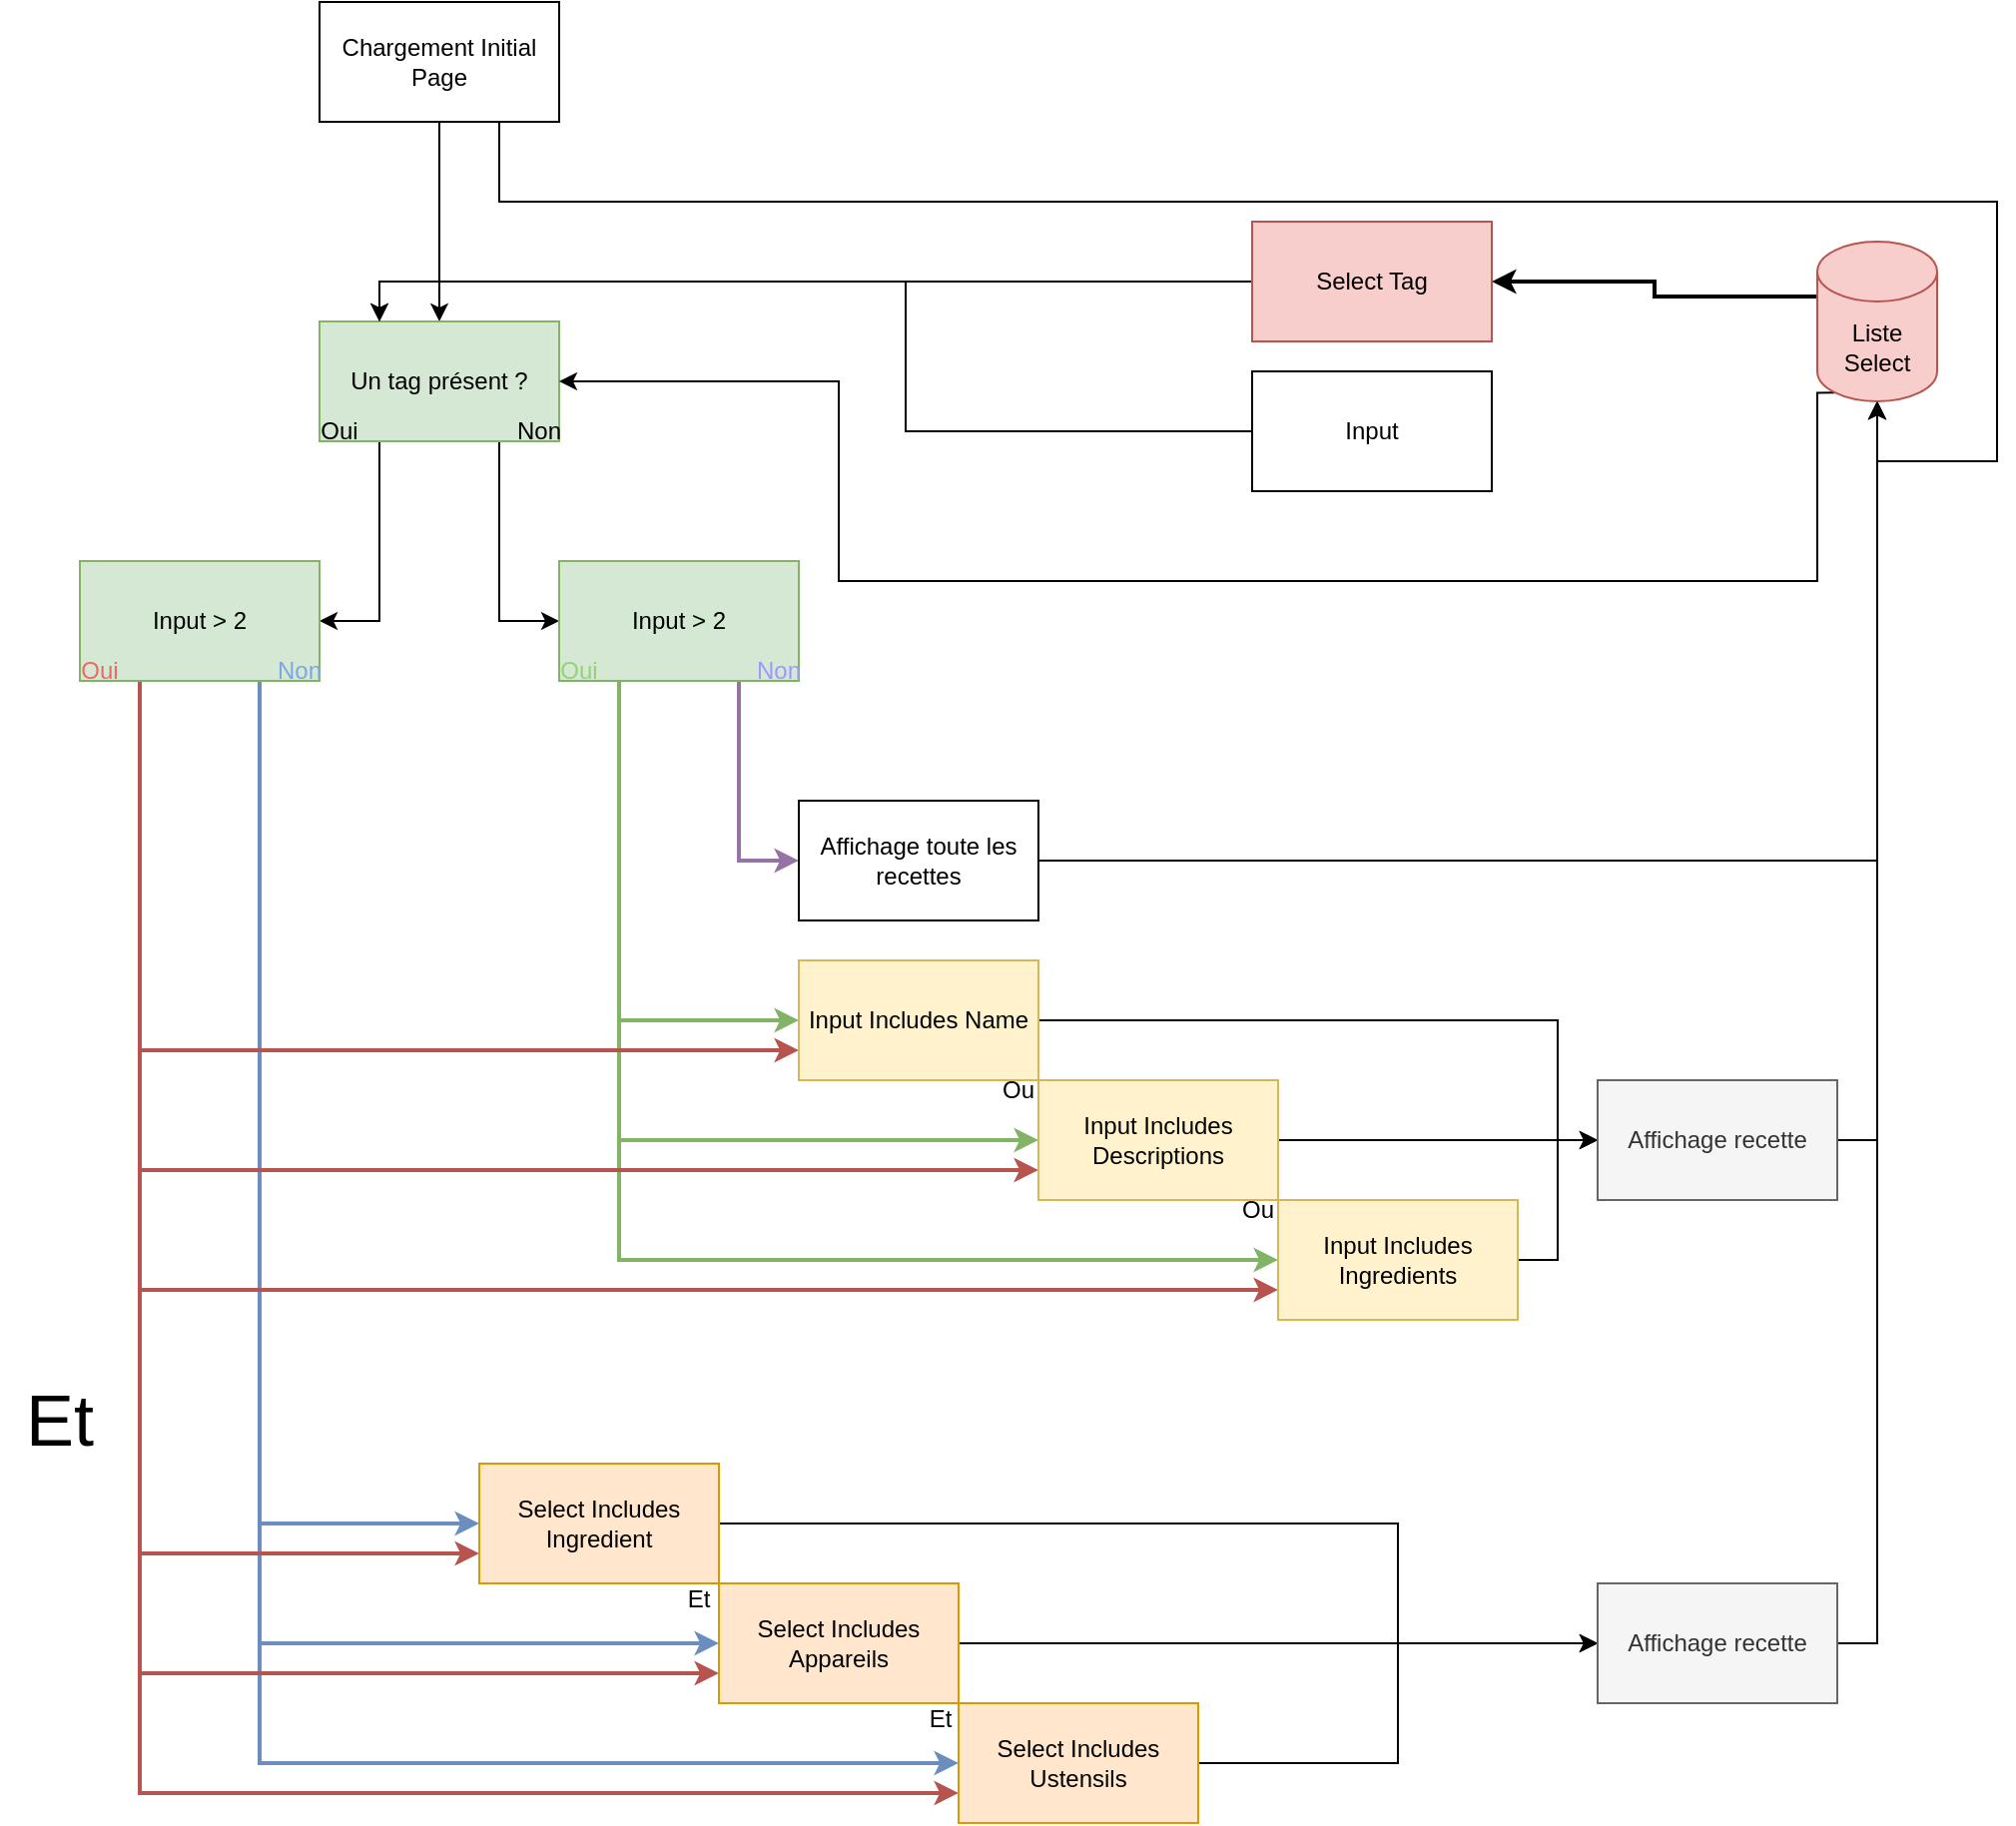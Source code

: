 <mxfile version="20.5.1" type="github" pages="2">
  <diagram id="PDAW26BpAuXdMzm60RzW" name="Diagramme Gnl">
    <mxGraphModel dx="2044" dy="2480" grid="1" gridSize="10" guides="1" tooltips="1" connect="1" arrows="1" fold="1" page="1" pageScale="1" pageWidth="827" pageHeight="1169" math="0" shadow="0">
      <root>
        <mxCell id="0" />
        <mxCell id="1" parent="0" />
        <mxCell id="Z0XS73S6HyWWKR3iKw7W-3" style="edgeStyle=orthogonalEdgeStyle;rounded=0;orthogonalLoop=1;jettySize=auto;html=1;exitX=0.5;exitY=1;exitDx=0;exitDy=0;entryX=0.5;entryY=0;entryDx=0;entryDy=0;" parent="1" source="UXHRPPGq8t67sTUm5EIk-1" target="Z0XS73S6HyWWKR3iKw7W-26" edge="1">
          <mxGeometry relative="1" as="geometry">
            <mxPoint x="240" y="220" as="targetPoint" />
          </mxGeometry>
        </mxCell>
        <mxCell id="Z0XS73S6HyWWKR3iKw7W-81" style="edgeStyle=orthogonalEdgeStyle;rounded=0;orthogonalLoop=1;jettySize=auto;html=1;exitX=0.75;exitY=1;exitDx=0;exitDy=0;entryX=0.5;entryY=1;entryDx=0;entryDy=0;entryPerimeter=0;" parent="1" source="UXHRPPGq8t67sTUm5EIk-1" target="Z0XS73S6HyWWKR3iKw7W-51" edge="1">
          <mxGeometry relative="1" as="geometry">
            <Array as="points">
              <mxPoint x="270" y="140" />
              <mxPoint x="1020" y="140" />
              <mxPoint x="1020" y="270" />
              <mxPoint x="960" y="270" />
            </Array>
          </mxGeometry>
        </mxCell>
        <mxCell id="UXHRPPGq8t67sTUm5EIk-1" value="Chargement Initial&lt;br&gt;Page" style="rounded=0;whiteSpace=wrap;html=1;" parent="1" vertex="1">
          <mxGeometry x="180" y="40" width="120" height="60" as="geometry" />
        </mxCell>
        <mxCell id="Z0XS73S6HyWWKR3iKw7W-28" style="edgeStyle=orthogonalEdgeStyle;rounded=0;orthogonalLoop=1;jettySize=auto;html=1;exitX=0.75;exitY=1;exitDx=0;exitDy=0;entryX=0;entryY=0.5;entryDx=0;entryDy=0;" parent="1" source="Z0XS73S6HyWWKR3iKw7W-26" target="Z0XS73S6HyWWKR3iKw7W-27" edge="1">
          <mxGeometry relative="1" as="geometry" />
        </mxCell>
        <mxCell id="Z0XS73S6HyWWKR3iKw7W-30" style="edgeStyle=orthogonalEdgeStyle;rounded=0;orthogonalLoop=1;jettySize=auto;html=1;exitX=0.25;exitY=1;exitDx=0;exitDy=0;entryX=1;entryY=0.5;entryDx=0;entryDy=0;" parent="1" source="Z0XS73S6HyWWKR3iKw7W-26" target="Z0XS73S6HyWWKR3iKw7W-29" edge="1">
          <mxGeometry relative="1" as="geometry" />
        </mxCell>
        <mxCell id="Z0XS73S6HyWWKR3iKw7W-26" value="Un tag présent ?" style="rounded=0;whiteSpace=wrap;html=1;fillColor=#d5e8d4;strokeColor=#82b366;" parent="1" vertex="1">
          <mxGeometry x="180" y="200" width="120" height="60" as="geometry" />
        </mxCell>
        <mxCell id="Z0XS73S6HyWWKR3iKw7W-38" style="edgeStyle=orthogonalEdgeStyle;rounded=0;orthogonalLoop=1;jettySize=auto;html=1;exitX=0.75;exitY=1;exitDx=0;exitDy=0;entryX=0;entryY=0.5;entryDx=0;entryDy=0;fillColor=#e1d5e7;strokeColor=#9673a6;strokeWidth=2;" parent="1" source="Z0XS73S6HyWWKR3iKw7W-27" target="Z0XS73S6HyWWKR3iKw7W-34" edge="1">
          <mxGeometry relative="1" as="geometry" />
        </mxCell>
        <mxCell id="Z0XS73S6HyWWKR3iKw7W-41" style="edgeStyle=orthogonalEdgeStyle;rounded=0;orthogonalLoop=1;jettySize=auto;html=1;exitX=0.25;exitY=1;exitDx=0;exitDy=0;entryX=0;entryY=0.5;entryDx=0;entryDy=0;fillColor=#d5e8d4;strokeColor=#82b366;strokeWidth=2;" parent="1" source="Z0XS73S6HyWWKR3iKw7W-27" target="Z0XS73S6HyWWKR3iKw7W-37" edge="1">
          <mxGeometry relative="1" as="geometry" />
        </mxCell>
        <mxCell id="Z0XS73S6HyWWKR3iKw7W-42" style="edgeStyle=orthogonalEdgeStyle;rounded=0;orthogonalLoop=1;jettySize=auto;html=1;exitX=0.25;exitY=1;exitDx=0;exitDy=0;entryX=0;entryY=0.5;entryDx=0;entryDy=0;fillColor=#d5e8d4;strokeColor=#82b366;strokeWidth=2;" parent="1" source="Z0XS73S6HyWWKR3iKw7W-27" target="Z0XS73S6HyWWKR3iKw7W-39" edge="1">
          <mxGeometry relative="1" as="geometry" />
        </mxCell>
        <mxCell id="Z0XS73S6HyWWKR3iKw7W-43" style="edgeStyle=orthogonalEdgeStyle;rounded=0;orthogonalLoop=1;jettySize=auto;html=1;exitX=0.25;exitY=1;exitDx=0;exitDy=0;entryX=0;entryY=0.5;entryDx=0;entryDy=0;fillColor=#d5e8d4;strokeColor=#82b366;strokeWidth=2;" parent="1" source="Z0XS73S6HyWWKR3iKw7W-27" target="Z0XS73S6HyWWKR3iKw7W-40" edge="1">
          <mxGeometry relative="1" as="geometry" />
        </mxCell>
        <mxCell id="Z0XS73S6HyWWKR3iKw7W-27" value="Input &amp;gt; 2" style="rounded=0;whiteSpace=wrap;html=1;fillColor=#d5e8d4;strokeColor=#82b366;" parent="1" vertex="1">
          <mxGeometry x="300" y="320" width="120" height="60" as="geometry" />
        </mxCell>
        <mxCell id="Z0XS73S6HyWWKR3iKw7W-74" style="edgeStyle=orthogonalEdgeStyle;rounded=0;orthogonalLoop=1;jettySize=auto;html=1;exitX=0.75;exitY=1;exitDx=0;exitDy=0;entryX=0;entryY=0.5;entryDx=0;entryDy=0;fillColor=#dae8fc;strokeColor=#6c8ebf;strokeWidth=2;" parent="1" source="Z0XS73S6HyWWKR3iKw7W-29" target="Z0XS73S6HyWWKR3iKw7W-33" edge="1">
          <mxGeometry relative="1" as="geometry" />
        </mxCell>
        <mxCell id="Z0XS73S6HyWWKR3iKw7W-75" style="edgeStyle=orthogonalEdgeStyle;rounded=0;orthogonalLoop=1;jettySize=auto;html=1;exitX=0.75;exitY=1;exitDx=0;exitDy=0;entryX=0;entryY=0.5;entryDx=0;entryDy=0;fillColor=#dae8fc;strokeColor=#6c8ebf;strokeWidth=2;" parent="1" source="Z0XS73S6HyWWKR3iKw7W-29" target="Z0XS73S6HyWWKR3iKw7W-58" edge="1">
          <mxGeometry relative="1" as="geometry" />
        </mxCell>
        <mxCell id="Z0XS73S6HyWWKR3iKw7W-76" style="edgeStyle=orthogonalEdgeStyle;rounded=0;orthogonalLoop=1;jettySize=auto;html=1;exitX=0.75;exitY=1;exitDx=0;exitDy=0;entryX=0;entryY=0.5;entryDx=0;entryDy=0;fillColor=#dae8fc;strokeColor=#6c8ebf;strokeWidth=2;" parent="1" source="Z0XS73S6HyWWKR3iKw7W-29" target="Z0XS73S6HyWWKR3iKw7W-59" edge="1">
          <mxGeometry relative="1" as="geometry" />
        </mxCell>
        <mxCell id="Z0XS73S6HyWWKR3iKw7W-93" style="edgeStyle=orthogonalEdgeStyle;rounded=0;orthogonalLoop=1;jettySize=auto;html=1;exitX=0.25;exitY=1;exitDx=0;exitDy=0;entryX=0;entryY=0.75;entryDx=0;entryDy=0;fillColor=#f8cecc;strokeColor=#b85450;strokeWidth=2;" parent="1" source="Z0XS73S6HyWWKR3iKw7W-29" target="Z0XS73S6HyWWKR3iKw7W-37" edge="1">
          <mxGeometry relative="1" as="geometry" />
        </mxCell>
        <mxCell id="Z0XS73S6HyWWKR3iKw7W-94" style="edgeStyle=orthogonalEdgeStyle;rounded=0;orthogonalLoop=1;jettySize=auto;html=1;exitX=0.25;exitY=1;exitDx=0;exitDy=0;entryX=0;entryY=0.75;entryDx=0;entryDy=0;fillColor=#f8cecc;strokeColor=#b85450;strokeWidth=2;" parent="1" source="Z0XS73S6HyWWKR3iKw7W-29" target="Z0XS73S6HyWWKR3iKw7W-39" edge="1">
          <mxGeometry relative="1" as="geometry" />
        </mxCell>
        <mxCell id="Z0XS73S6HyWWKR3iKw7W-95" style="edgeStyle=orthogonalEdgeStyle;rounded=0;orthogonalLoop=1;jettySize=auto;html=1;exitX=0.25;exitY=1;exitDx=0;exitDy=0;entryX=0;entryY=0.75;entryDx=0;entryDy=0;fillColor=#f8cecc;strokeColor=#b85450;strokeWidth=2;" parent="1" source="Z0XS73S6HyWWKR3iKw7W-29" target="Z0XS73S6HyWWKR3iKw7W-40" edge="1">
          <mxGeometry relative="1" as="geometry" />
        </mxCell>
        <mxCell id="Z0XS73S6HyWWKR3iKw7W-96" style="edgeStyle=orthogonalEdgeStyle;rounded=0;orthogonalLoop=1;jettySize=auto;html=1;exitX=0.25;exitY=1;exitDx=0;exitDy=0;entryX=0;entryY=0.75;entryDx=0;entryDy=0;fillColor=#f8cecc;strokeColor=#b85450;strokeWidth=2;" parent="1" source="Z0XS73S6HyWWKR3iKw7W-29" target="Z0XS73S6HyWWKR3iKw7W-33" edge="1">
          <mxGeometry relative="1" as="geometry" />
        </mxCell>
        <mxCell id="Z0XS73S6HyWWKR3iKw7W-97" style="edgeStyle=orthogonalEdgeStyle;rounded=0;orthogonalLoop=1;jettySize=auto;html=1;exitX=0.25;exitY=1;exitDx=0;exitDy=0;entryX=0;entryY=0.75;entryDx=0;entryDy=0;fillColor=#f8cecc;strokeColor=#b85450;strokeWidth=2;" parent="1" source="Z0XS73S6HyWWKR3iKw7W-29" target="Z0XS73S6HyWWKR3iKw7W-58" edge="1">
          <mxGeometry relative="1" as="geometry" />
        </mxCell>
        <mxCell id="Z0XS73S6HyWWKR3iKw7W-98" style="edgeStyle=orthogonalEdgeStyle;rounded=0;orthogonalLoop=1;jettySize=auto;html=1;exitX=0.25;exitY=1;exitDx=0;exitDy=0;entryX=0;entryY=0.75;entryDx=0;entryDy=0;fillColor=#f8cecc;strokeColor=#b85450;strokeWidth=2;" parent="1" source="Z0XS73S6HyWWKR3iKw7W-29" target="Z0XS73S6HyWWKR3iKw7W-59" edge="1">
          <mxGeometry relative="1" as="geometry">
            <Array as="points">
              <mxPoint x="90" y="937" />
            </Array>
          </mxGeometry>
        </mxCell>
        <mxCell id="Z0XS73S6HyWWKR3iKw7W-29" value="Input &amp;gt; 2" style="rounded=0;whiteSpace=wrap;html=1;fillColor=#d5e8d4;strokeColor=#82b366;" parent="1" vertex="1">
          <mxGeometry x="60" y="320" width="120" height="60" as="geometry" />
        </mxCell>
        <mxCell id="Z0XS73S6HyWWKR3iKw7W-31" value="Oui" style="text;html=1;strokeColor=none;fillColor=none;align=center;verticalAlign=middle;whiteSpace=wrap;rounded=0;" parent="1" vertex="1">
          <mxGeometry x="160" y="240" width="60" height="30" as="geometry" />
        </mxCell>
        <mxCell id="Z0XS73S6HyWWKR3iKw7W-32" value="Non" style="text;html=1;strokeColor=none;fillColor=none;align=center;verticalAlign=middle;whiteSpace=wrap;rounded=0;" parent="1" vertex="1">
          <mxGeometry x="260" y="240" width="60" height="30" as="geometry" />
        </mxCell>
        <mxCell id="Z0XS73S6HyWWKR3iKw7W-77" style="edgeStyle=orthogonalEdgeStyle;rounded=0;orthogonalLoop=1;jettySize=auto;html=1;exitX=1;exitY=0.5;exitDx=0;exitDy=0;entryX=0;entryY=0.5;entryDx=0;entryDy=0;" parent="1" source="Z0XS73S6HyWWKR3iKw7W-33" target="Z0XS73S6HyWWKR3iKw7W-66" edge="1">
          <mxGeometry relative="1" as="geometry">
            <Array as="points">
              <mxPoint x="720" y="802" />
              <mxPoint x="720" y="862" />
            </Array>
          </mxGeometry>
        </mxCell>
        <mxCell id="Z0XS73S6HyWWKR3iKw7W-33" value="Select Includes Ingredient" style="rounded=0;whiteSpace=wrap;html=1;fillColor=#ffe6cc;strokeColor=#d79b00;" parent="1" vertex="1">
          <mxGeometry x="260" y="772" width="120" height="60" as="geometry" />
        </mxCell>
        <mxCell id="Z0XS73S6HyWWKR3iKw7W-56" style="edgeStyle=orthogonalEdgeStyle;rounded=0;orthogonalLoop=1;jettySize=auto;html=1;exitX=1;exitY=0.5;exitDx=0;exitDy=0;entryX=0.5;entryY=1;entryDx=0;entryDy=0;entryPerimeter=0;" parent="1" source="Z0XS73S6HyWWKR3iKw7W-34" target="Z0XS73S6HyWWKR3iKw7W-51" edge="1">
          <mxGeometry relative="1" as="geometry" />
        </mxCell>
        <mxCell id="Z0XS73S6HyWWKR3iKw7W-34" value="Affichage toute les recettes" style="rounded=0;whiteSpace=wrap;html=1;" parent="1" vertex="1">
          <mxGeometry x="420" y="440" width="120" height="60" as="geometry" />
        </mxCell>
        <mxCell id="Z0XS73S6HyWWKR3iKw7W-35" value="Oui" style="text;html=1;strokeColor=none;fillColor=none;align=center;verticalAlign=middle;whiteSpace=wrap;rounded=0;fontColor=#97D077;" parent="1" vertex="1">
          <mxGeometry x="280" y="360" width="60" height="30" as="geometry" />
        </mxCell>
        <mxCell id="Z0XS73S6HyWWKR3iKw7W-36" value="Non" style="text;html=1;strokeColor=none;fillColor=none;align=center;verticalAlign=middle;whiteSpace=wrap;rounded=0;fontColor=#9999FF;" parent="1" vertex="1">
          <mxGeometry x="380" y="360" width="60" height="30" as="geometry" />
        </mxCell>
        <mxCell id="Z0XS73S6HyWWKR3iKw7W-49" style="edgeStyle=orthogonalEdgeStyle;rounded=0;orthogonalLoop=1;jettySize=auto;html=1;exitX=1;exitY=0.5;exitDx=0;exitDy=0;entryX=0;entryY=0.5;entryDx=0;entryDy=0;" parent="1" source="Z0XS73S6HyWWKR3iKw7W-37" target="Z0XS73S6HyWWKR3iKw7W-46" edge="1">
          <mxGeometry relative="1" as="geometry">
            <Array as="points">
              <mxPoint x="800" y="550" />
              <mxPoint x="800" y="610" />
            </Array>
          </mxGeometry>
        </mxCell>
        <mxCell id="Z0XS73S6HyWWKR3iKw7W-37" value="Input Includes Name" style="rounded=0;whiteSpace=wrap;html=1;fillColor=#fff2cc;strokeColor=#d6b656;" parent="1" vertex="1">
          <mxGeometry x="420" y="520" width="120" height="60" as="geometry" />
        </mxCell>
        <mxCell id="Z0XS73S6HyWWKR3iKw7W-48" style="edgeStyle=orthogonalEdgeStyle;rounded=0;orthogonalLoop=1;jettySize=auto;html=1;exitX=1;exitY=0.5;exitDx=0;exitDy=0;entryX=0;entryY=0.5;entryDx=0;entryDy=0;" parent="1" source="Z0XS73S6HyWWKR3iKw7W-39" target="Z0XS73S6HyWWKR3iKw7W-46" edge="1">
          <mxGeometry relative="1" as="geometry" />
        </mxCell>
        <mxCell id="Z0XS73S6HyWWKR3iKw7W-39" value="Input Includes Descriptions" style="rounded=0;whiteSpace=wrap;html=1;fillColor=#fff2cc;strokeColor=#d6b656;" parent="1" vertex="1">
          <mxGeometry x="540" y="580" width="120" height="60" as="geometry" />
        </mxCell>
        <mxCell id="Z0XS73S6HyWWKR3iKw7W-47" style="edgeStyle=orthogonalEdgeStyle;rounded=0;orthogonalLoop=1;jettySize=auto;html=1;exitX=1;exitY=0.5;exitDx=0;exitDy=0;entryX=0;entryY=0.5;entryDx=0;entryDy=0;" parent="1" source="Z0XS73S6HyWWKR3iKw7W-40" target="Z0XS73S6HyWWKR3iKw7W-46" edge="1">
          <mxGeometry relative="1" as="geometry" />
        </mxCell>
        <mxCell id="Z0XS73S6HyWWKR3iKw7W-40" value="Input Includes Ingredients" style="rounded=0;whiteSpace=wrap;html=1;fillColor=#fff2cc;strokeColor=#d6b656;" parent="1" vertex="1">
          <mxGeometry x="660" y="640" width="120" height="60" as="geometry" />
        </mxCell>
        <mxCell id="Z0XS73S6HyWWKR3iKw7W-44" value="Ou" style="text;html=1;strokeColor=none;fillColor=none;align=center;verticalAlign=middle;whiteSpace=wrap;rounded=0;" parent="1" vertex="1">
          <mxGeometry x="500" y="570" width="60" height="30" as="geometry" />
        </mxCell>
        <mxCell id="Z0XS73S6HyWWKR3iKw7W-45" value="Ou" style="text;html=1;strokeColor=none;fillColor=none;align=center;verticalAlign=middle;whiteSpace=wrap;rounded=0;" parent="1" vertex="1">
          <mxGeometry x="620" y="630" width="60" height="30" as="geometry" />
        </mxCell>
        <mxCell id="Z0XS73S6HyWWKR3iKw7W-52" style="edgeStyle=orthogonalEdgeStyle;rounded=0;orthogonalLoop=1;jettySize=auto;html=1;exitX=1;exitY=0.5;exitDx=0;exitDy=0;entryX=0.5;entryY=1;entryDx=0;entryDy=0;entryPerimeter=0;" parent="1" source="Z0XS73S6HyWWKR3iKw7W-46" target="Z0XS73S6HyWWKR3iKw7W-51" edge="1">
          <mxGeometry relative="1" as="geometry" />
        </mxCell>
        <mxCell id="Z0XS73S6HyWWKR3iKw7W-46" value="Affichage recette" style="rounded=0;whiteSpace=wrap;html=1;fillColor=#f5f5f5;fontColor=#333333;strokeColor=#666666;" parent="1" vertex="1">
          <mxGeometry x="820" y="580" width="120" height="60" as="geometry" />
        </mxCell>
        <mxCell id="Z0XS73S6HyWWKR3iKw7W-53" style="edgeStyle=orthogonalEdgeStyle;rounded=0;orthogonalLoop=1;jettySize=auto;html=1;exitX=0.145;exitY=1;exitDx=0;exitDy=-4.35;exitPerimeter=0;entryX=1;entryY=0.5;entryDx=0;entryDy=0;" parent="1" source="Z0XS73S6HyWWKR3iKw7W-51" target="Z0XS73S6HyWWKR3iKw7W-26" edge="1">
          <mxGeometry relative="1" as="geometry">
            <Array as="points">
              <mxPoint x="930" y="236" />
              <mxPoint x="930" y="330" />
              <mxPoint x="440" y="330" />
              <mxPoint x="440" y="230" />
            </Array>
          </mxGeometry>
        </mxCell>
        <mxCell id="b0B6wL0VzzzGKKvov3JK-3" style="edgeStyle=orthogonalEdgeStyle;rounded=0;orthogonalLoop=1;jettySize=auto;html=1;exitX=0;exitY=0;exitDx=0;exitDy=27.5;exitPerimeter=0;entryX=1;entryY=0.5;entryDx=0;entryDy=0;strokeWidth=2;fontColor=#9999FF;" edge="1" parent="1" source="Z0XS73S6HyWWKR3iKw7W-51" target="Z0XS73S6HyWWKR3iKw7W-108">
          <mxGeometry relative="1" as="geometry" />
        </mxCell>
        <mxCell id="Z0XS73S6HyWWKR3iKw7W-51" value="Liste Select" style="shape=cylinder3;whiteSpace=wrap;html=1;boundedLbl=1;backgroundOutline=1;size=15;fillColor=#f8cecc;strokeColor=#b85450;" parent="1" vertex="1">
          <mxGeometry x="930" y="160" width="60" height="80" as="geometry" />
        </mxCell>
        <mxCell id="Z0XS73S6HyWWKR3iKw7W-54" value="Oui" style="text;html=1;strokeColor=none;fillColor=none;align=center;verticalAlign=middle;whiteSpace=wrap;rounded=0;fontColor=#EA6B66;" parent="1" vertex="1">
          <mxGeometry x="40" y="360" width="60" height="30" as="geometry" />
        </mxCell>
        <mxCell id="Z0XS73S6HyWWKR3iKw7W-55" value="Non" style="text;html=1;strokeColor=none;fillColor=none;align=center;verticalAlign=middle;whiteSpace=wrap;rounded=0;fontColor=#7EA6E0;" parent="1" vertex="1">
          <mxGeometry x="140" y="360" width="60" height="30" as="geometry" />
        </mxCell>
        <mxCell id="Z0XS73S6HyWWKR3iKw7W-78" style="edgeStyle=orthogonalEdgeStyle;rounded=0;orthogonalLoop=1;jettySize=auto;html=1;exitX=1;exitY=0.5;exitDx=0;exitDy=0;entryX=0;entryY=0.5;entryDx=0;entryDy=0;" parent="1" source="Z0XS73S6HyWWKR3iKw7W-58" target="Z0XS73S6HyWWKR3iKw7W-66" edge="1">
          <mxGeometry relative="1" as="geometry" />
        </mxCell>
        <mxCell id="Z0XS73S6HyWWKR3iKw7W-58" value="Select Includes Appareils" style="rounded=0;whiteSpace=wrap;html=1;fillColor=#ffe6cc;strokeColor=#d79b00;" parent="1" vertex="1">
          <mxGeometry x="380" y="832" width="120" height="60" as="geometry" />
        </mxCell>
        <mxCell id="Z0XS73S6HyWWKR3iKw7W-79" style="edgeStyle=orthogonalEdgeStyle;rounded=0;orthogonalLoop=1;jettySize=auto;html=1;exitX=1;exitY=0.5;exitDx=0;exitDy=0;entryX=0;entryY=0.5;entryDx=0;entryDy=0;" parent="1" source="Z0XS73S6HyWWKR3iKw7W-59" target="Z0XS73S6HyWWKR3iKw7W-66" edge="1">
          <mxGeometry relative="1" as="geometry" />
        </mxCell>
        <mxCell id="Z0XS73S6HyWWKR3iKw7W-59" value="Select Includes Ustensils" style="rounded=0;whiteSpace=wrap;html=1;fillColor=#ffe6cc;strokeColor=#d79b00;" parent="1" vertex="1">
          <mxGeometry x="500" y="892" width="120" height="60" as="geometry" />
        </mxCell>
        <mxCell id="Z0XS73S6HyWWKR3iKw7W-60" value="Et" style="text;html=1;strokeColor=none;fillColor=none;align=center;verticalAlign=middle;whiteSpace=wrap;rounded=0;" parent="1" vertex="1">
          <mxGeometry x="340" y="825" width="60" height="30" as="geometry" />
        </mxCell>
        <mxCell id="Z0XS73S6HyWWKR3iKw7W-61" value="Et" style="text;html=1;strokeColor=none;fillColor=none;align=center;verticalAlign=middle;whiteSpace=wrap;rounded=0;" parent="1" vertex="1">
          <mxGeometry x="461" y="885" width="60" height="30" as="geometry" />
        </mxCell>
        <mxCell id="Z0XS73S6HyWWKR3iKw7W-80" style="edgeStyle=orthogonalEdgeStyle;rounded=0;orthogonalLoop=1;jettySize=auto;html=1;exitX=1;exitY=0.5;exitDx=0;exitDy=0;entryX=0.5;entryY=1;entryDx=0;entryDy=0;entryPerimeter=0;" parent="1" source="Z0XS73S6HyWWKR3iKw7W-66" target="Z0XS73S6HyWWKR3iKw7W-51" edge="1">
          <mxGeometry relative="1" as="geometry" />
        </mxCell>
        <mxCell id="Z0XS73S6HyWWKR3iKw7W-66" value="Affichage recette" style="rounded=0;whiteSpace=wrap;html=1;fillColor=#f5f5f5;fontColor=#333333;strokeColor=#666666;" parent="1" vertex="1">
          <mxGeometry x="820" y="832" width="120" height="60" as="geometry" />
        </mxCell>
        <mxCell id="Z0XS73S6HyWWKR3iKw7W-92" value="&lt;font style=&quot;font-size: 36px;&quot;&gt;Et&lt;/font&gt;" style="text;html=1;strokeColor=none;fillColor=none;align=center;verticalAlign=middle;whiteSpace=wrap;rounded=0;" parent="1" vertex="1">
          <mxGeometry x="20" y="735" width="60" height="30" as="geometry" />
        </mxCell>
        <mxCell id="Z0XS73S6HyWWKR3iKw7W-109" style="edgeStyle=orthogonalEdgeStyle;rounded=0;orthogonalLoop=1;jettySize=auto;html=1;exitX=0;exitY=0.5;exitDx=0;exitDy=0;fontSize=36;entryX=0.25;entryY=0;entryDx=0;entryDy=0;" parent="1" source="Z0XS73S6HyWWKR3iKw7W-107" target="Z0XS73S6HyWWKR3iKw7W-26" edge="1">
          <mxGeometry relative="1" as="geometry">
            <mxPoint x="150" y="200" as="targetPoint" />
          </mxGeometry>
        </mxCell>
        <mxCell id="Z0XS73S6HyWWKR3iKw7W-107" value="Input" style="rounded=0;whiteSpace=wrap;html=1;" parent="1" vertex="1">
          <mxGeometry x="647" y="225" width="120" height="60" as="geometry" />
        </mxCell>
        <mxCell id="Z0XS73S6HyWWKR3iKw7W-110" style="edgeStyle=orthogonalEdgeStyle;rounded=0;orthogonalLoop=1;jettySize=auto;html=1;exitX=0;exitY=0.5;exitDx=0;exitDy=0;entryX=0.25;entryY=0;entryDx=0;entryDy=0;fontSize=36;" parent="1" source="Z0XS73S6HyWWKR3iKw7W-108" target="Z0XS73S6HyWWKR3iKw7W-26" edge="1">
          <mxGeometry relative="1" as="geometry" />
        </mxCell>
        <mxCell id="Z0XS73S6HyWWKR3iKw7W-108" value="Select Tag" style="rounded=0;whiteSpace=wrap;html=1;fillColor=#f8cecc;strokeColor=#b85450;" parent="1" vertex="1">
          <mxGeometry x="647" y="150" width="120" height="60" as="geometry" />
        </mxCell>
      </root>
    </mxGraphModel>
  </diagram>
  <diagram id="JrN-GMA0iPN1F1sr0wpl" name="Diagramme Gnl V2">
    <mxGraphModel dx="1673" dy="1925" grid="1" gridSize="10" guides="1" tooltips="1" connect="1" arrows="1" fold="1" page="1" pageScale="1" pageWidth="827" pageHeight="1169" math="0" shadow="0">
      <root>
        <mxCell id="0" />
        <mxCell id="1" parent="0" />
        <mxCell id="DpheZULqtrNQWi91okct-12" style="edgeStyle=orthogonalEdgeStyle;rounded=0;orthogonalLoop=1;jettySize=auto;html=1;exitX=0.5;exitY=1;exitDx=0;exitDy=0;entryX=0.5;entryY=0;entryDx=0;entryDy=0;strokeWidth=2;fontSize=12;fontColor=#000000;" edge="1" parent="1" source="DpheZULqtrNQWi91okct-1" target="DpheZULqtrNQWi91okct-2">
          <mxGeometry relative="1" as="geometry" />
        </mxCell>
        <mxCell id="DpheZULqtrNQWi91okct-1" value="User load page" style="rounded=1;whiteSpace=wrap;html=1;fontColor=#333333;fillColor=#f5f5f5;strokeColor=#666666;" vertex="1" parent="1">
          <mxGeometry x="30" y="60" width="120" height="60" as="geometry" />
        </mxCell>
        <mxCell id="DpheZULqtrNQWi91okct-13" style="edgeStyle=orthogonalEdgeStyle;rounded=0;orthogonalLoop=1;jettySize=auto;html=1;exitX=0.5;exitY=1;exitDx=0;exitDy=0;entryX=0.5;entryY=0;entryDx=0;entryDy=0;strokeWidth=2;fontSize=12;fontColor=#000000;" edge="1" parent="1" source="DpheZULqtrNQWi91okct-2" target="DpheZULqtrNQWi91okct-4">
          <mxGeometry relative="1" as="geometry" />
        </mxCell>
        <mxCell id="DpheZULqtrNQWi91okct-2" value="print all receipe" style="rounded=1;whiteSpace=wrap;html=1;fontColor=#333333;fillColor=#f5f5f5;strokeColor=#666666;" vertex="1" parent="1">
          <mxGeometry x="30" y="160" width="120" height="60" as="geometry" />
        </mxCell>
        <mxCell id="DpheZULqtrNQWi91okct-14" style="edgeStyle=orthogonalEdgeStyle;rounded=0;orthogonalLoop=1;jettySize=auto;html=1;exitX=1;exitY=0.5;exitDx=0;exitDy=0;strokeWidth=2;fontSize=12;fontColor=#000000;" edge="1" parent="1" source="DpheZULqtrNQWi91okct-4" target="DpheZULqtrNQWi91okct-5">
          <mxGeometry relative="1" as="geometry" />
        </mxCell>
        <mxCell id="DpheZULqtrNQWi91okct-19" style="edgeStyle=orthogonalEdgeStyle;rounded=0;orthogonalLoop=1;jettySize=auto;html=1;exitX=0.5;exitY=1;exitDx=0;exitDy=0;entryX=0;entryY=0.5;entryDx=0;entryDy=0;strokeWidth=2;fontSize=12;fontColor=#000000;" edge="1" parent="1" source="DpheZULqtrNQWi91okct-4" target="DpheZULqtrNQWi91okct-6">
          <mxGeometry relative="1" as="geometry" />
        </mxCell>
        <mxCell id="DpheZULqtrNQWi91okct-4" value="Tag &amp;gt; 0" style="rhombus;whiteSpace=wrap;html=1;fontColor=#000000;" vertex="1" parent="1">
          <mxGeometry x="50" y="290" width="80" height="80" as="geometry" />
        </mxCell>
        <mxCell id="DpheZULqtrNQWi91okct-15" style="edgeStyle=orthogonalEdgeStyle;rounded=0;orthogonalLoop=1;jettySize=auto;html=1;exitX=0.5;exitY=0;exitDx=0;exitDy=0;entryX=1;entryY=0.75;entryDx=0;entryDy=0;strokeWidth=3;fontSize=12;fontColor=#000000;fillColor=#d5e8d4;strokeColor=#82b366;" edge="1" parent="1" source="DpheZULqtrNQWi91okct-5" target="DpheZULqtrNQWi91okct-2">
          <mxGeometry relative="1" as="geometry" />
        </mxCell>
        <mxCell id="DpheZULqtrNQWi91okct-16" style="edgeStyle=orthogonalEdgeStyle;rounded=0;orthogonalLoop=1;jettySize=auto;html=1;exitX=1;exitY=0.5;exitDx=0;exitDy=0;entryX=0;entryY=0.5;entryDx=0;entryDy=0;strokeWidth=3;fontSize=12;fontColor=#000000;fillColor=#ffe6cc;strokeColor=#d79b00;" edge="1" parent="1" source="DpheZULqtrNQWi91okct-5" target="DpheZULqtrNQWi91okct-8">
          <mxGeometry relative="1" as="geometry" />
        </mxCell>
        <mxCell id="DpheZULqtrNQWi91okct-17" style="edgeStyle=orthogonalEdgeStyle;rounded=0;orthogonalLoop=1;jettySize=auto;html=1;exitX=1;exitY=0.5;exitDx=0;exitDy=0;entryX=0;entryY=0.5;entryDx=0;entryDy=0;strokeWidth=3;fontSize=12;fontColor=#000000;fillColor=#ffe6cc;strokeColor=#d79b00;" edge="1" parent="1" source="DpheZULqtrNQWi91okct-5" target="DpheZULqtrNQWi91okct-10">
          <mxGeometry relative="1" as="geometry" />
        </mxCell>
        <mxCell id="DpheZULqtrNQWi91okct-18" style="edgeStyle=orthogonalEdgeStyle;rounded=0;orthogonalLoop=1;jettySize=auto;html=1;exitX=1;exitY=0.5;exitDx=0;exitDy=0;entryX=0;entryY=0.5;entryDx=0;entryDy=0;strokeWidth=3;fontSize=12;fontColor=#000000;fillColor=#ffe6cc;strokeColor=#d79b00;" edge="1" parent="1" source="DpheZULqtrNQWi91okct-5" target="DpheZULqtrNQWi91okct-11">
          <mxGeometry relative="1" as="geometry" />
        </mxCell>
        <mxCell id="DpheZULqtrNQWi91okct-5" value="input &amp;gt; 2" style="rhombus;whiteSpace=wrap;html=1;fontColor=#000000;" vertex="1" parent="1">
          <mxGeometry x="270" y="290" width="80" height="80" as="geometry" />
        </mxCell>
        <mxCell id="DpheZULqtrNQWi91okct-24" style="edgeStyle=orthogonalEdgeStyle;rounded=0;orthogonalLoop=1;jettySize=auto;html=1;exitX=1;exitY=0.5;exitDx=0;exitDy=0;entryX=0;entryY=1;entryDx=0;entryDy=0;strokeWidth=3;fontSize=12;fontColor=#000000;fillColor=#f8cecc;strokeColor=#b85450;" edge="1" parent="1" source="DpheZULqtrNQWi91okct-6" target="DpheZULqtrNQWi91okct-20">
          <mxGeometry relative="1" as="geometry">
            <Array as="points">
              <mxPoint x="470" y="980" />
              <mxPoint x="470" y="695" />
            </Array>
          </mxGeometry>
        </mxCell>
        <mxCell id="DpheZULqtrNQWi91okct-25" style="edgeStyle=orthogonalEdgeStyle;rounded=0;orthogonalLoop=1;jettySize=auto;html=1;exitX=1;exitY=0.5;exitDx=0;exitDy=0;strokeWidth=3;fontSize=12;fontColor=#000000;fillColor=#f8cecc;strokeColor=#b85450;" edge="1" parent="1" source="DpheZULqtrNQWi91okct-6" target="DpheZULqtrNQWi91okct-21">
          <mxGeometry relative="1" as="geometry">
            <Array as="points">
              <mxPoint x="470" y="980" />
              <mxPoint x="470" y="800" />
            </Array>
          </mxGeometry>
        </mxCell>
        <mxCell id="DpheZULqtrNQWi91okct-26" style="edgeStyle=orthogonalEdgeStyle;rounded=0;orthogonalLoop=1;jettySize=auto;html=1;exitX=1;exitY=0.5;exitDx=0;exitDy=0;entryX=0;entryY=1;entryDx=0;entryDy=0;strokeWidth=3;fontSize=12;fontColor=#000000;fillColor=#f8cecc;strokeColor=#b85450;" edge="1" parent="1" source="DpheZULqtrNQWi91okct-6" target="DpheZULqtrNQWi91okct-22">
          <mxGeometry relative="1" as="geometry">
            <Array as="points">
              <mxPoint x="470" y="980" />
              <mxPoint x="470" y="915" />
            </Array>
          </mxGeometry>
        </mxCell>
        <mxCell id="DpheZULqtrNQWi91okct-32" style="edgeStyle=orthogonalEdgeStyle;rounded=0;orthogonalLoop=1;jettySize=auto;html=1;exitX=0.5;exitY=0;exitDx=0;exitDy=0;strokeWidth=3;fontSize=12;fontColor=#000000;entryX=0;entryY=0.5;entryDx=0;entryDy=0;fillColor=#dae8fc;strokeColor=#6c8ebf;" edge="1" parent="1" source="DpheZULqtrNQWi91okct-6" target="DpheZULqtrNQWi91okct-22">
          <mxGeometry relative="1" as="geometry">
            <mxPoint x="510" y="820" as="targetPoint" />
          </mxGeometry>
        </mxCell>
        <mxCell id="DpheZULqtrNQWi91okct-33" style="edgeStyle=orthogonalEdgeStyle;rounded=0;orthogonalLoop=1;jettySize=auto;html=1;exitX=0.5;exitY=0;exitDx=0;exitDy=0;strokeWidth=3;fontSize=12;fontColor=#000000;entryX=0;entryY=0.5;entryDx=0;entryDy=0;fillColor=#dae8fc;strokeColor=#6c8ebf;" edge="1" parent="1" source="DpheZULqtrNQWi91okct-6" target="DpheZULqtrNQWi91okct-21">
          <mxGeometry relative="1" as="geometry">
            <mxPoint x="500" y="760" as="targetPoint" />
          </mxGeometry>
        </mxCell>
        <mxCell id="DpheZULqtrNQWi91okct-34" style="edgeStyle=orthogonalEdgeStyle;rounded=0;orthogonalLoop=1;jettySize=auto;html=1;exitX=0.5;exitY=0;exitDx=0;exitDy=0;strokeWidth=3;fontSize=12;fontColor=#000000;entryX=0;entryY=0.5;entryDx=0;entryDy=0;fillColor=#dae8fc;strokeColor=#6c8ebf;" edge="1" parent="1" source="DpheZULqtrNQWi91okct-6" target="DpheZULqtrNQWi91okct-20">
          <mxGeometry relative="1" as="geometry">
            <mxPoint x="500" y="620" as="targetPoint" />
          </mxGeometry>
        </mxCell>
        <mxCell id="DpheZULqtrNQWi91okct-35" style="edgeStyle=orthogonalEdgeStyle;rounded=0;orthogonalLoop=1;jettySize=auto;html=1;exitX=1;exitY=0.5;exitDx=0;exitDy=0;entryX=0;entryY=1;entryDx=0;entryDy=0;strokeWidth=3;fontSize=12;fontColor=#000000;fillColor=#f8cecc;strokeColor=#b85450;" edge="1" parent="1" source="DpheZULqtrNQWi91okct-6" target="DpheZULqtrNQWi91okct-11">
          <mxGeometry relative="1" as="geometry">
            <Array as="points">
              <mxPoint x="470" y="980" />
              <mxPoint x="470" y="575" />
            </Array>
          </mxGeometry>
        </mxCell>
        <mxCell id="DpheZULqtrNQWi91okct-36" style="edgeStyle=orthogonalEdgeStyle;rounded=0;orthogonalLoop=1;jettySize=auto;html=1;exitX=1;exitY=0.5;exitDx=0;exitDy=0;entryX=0;entryY=1;entryDx=0;entryDy=0;strokeWidth=3;fontSize=12;fontColor=#000000;fillColor=#f8cecc;strokeColor=#b85450;" edge="1" parent="1" source="DpheZULqtrNQWi91okct-6" target="DpheZULqtrNQWi91okct-10">
          <mxGeometry relative="1" as="geometry">
            <Array as="points">
              <mxPoint x="470" y="980" />
              <mxPoint x="470" y="465" />
            </Array>
          </mxGeometry>
        </mxCell>
        <mxCell id="DpheZULqtrNQWi91okct-37" style="edgeStyle=orthogonalEdgeStyle;rounded=0;orthogonalLoop=1;jettySize=auto;html=1;exitX=1;exitY=0.5;exitDx=0;exitDy=0;entryX=0;entryY=1;entryDx=0;entryDy=0;strokeWidth=3;fontSize=12;fontColor=#000000;fillColor=#f8cecc;strokeColor=#b85450;" edge="1" parent="1" source="DpheZULqtrNQWi91okct-6" target="DpheZULqtrNQWi91okct-8">
          <mxGeometry relative="1" as="geometry">
            <Array as="points">
              <mxPoint x="470" y="980" />
              <mxPoint x="470" y="355" />
            </Array>
          </mxGeometry>
        </mxCell>
        <mxCell id="DpheZULqtrNQWi91okct-6" value="input &amp;gt; 2" style="rhombus;whiteSpace=wrap;html=1;fontColor=#000000;" vertex="1" parent="1">
          <mxGeometry x="280" y="940" width="80" height="80" as="geometry" />
        </mxCell>
        <mxCell id="DpheZULqtrNQWi91okct-29" style="edgeStyle=orthogonalEdgeStyle;rounded=0;orthogonalLoop=1;jettySize=auto;html=1;exitX=1;exitY=0.5;exitDx=0;exitDy=0;entryX=0;entryY=0.5;entryDx=0;entryDy=0;strokeWidth=2;fontSize=12;fontColor=#000000;" edge="1" parent="1" source="DpheZULqtrNQWi91okct-8" target="DpheZULqtrNQWi91okct-28">
          <mxGeometry relative="1" as="geometry" />
        </mxCell>
        <mxCell id="DpheZULqtrNQWi91okct-8" value="input &lt;br style=&quot;font-size: 12px;&quot;&gt;includes name" style="rhombus;whiteSpace=wrap;html=1;fontColor=#000000;fontSize=12;" vertex="1" parent="1">
          <mxGeometry x="530" y="280" width="100" height="100" as="geometry" />
        </mxCell>
        <mxCell id="DpheZULqtrNQWi91okct-30" style="edgeStyle=orthogonalEdgeStyle;rounded=0;orthogonalLoop=1;jettySize=auto;html=1;exitX=1;exitY=0.5;exitDx=0;exitDy=0;strokeWidth=2;fontSize=12;fontColor=#000000;entryX=0;entryY=0.5;entryDx=0;entryDy=0;" edge="1" parent="1" source="DpheZULqtrNQWi91okct-10" target="DpheZULqtrNQWi91okct-28">
          <mxGeometry relative="1" as="geometry">
            <mxPoint x="840" y="530" as="targetPoint" />
          </mxGeometry>
        </mxCell>
        <mxCell id="DpheZULqtrNQWi91okct-10" value="input &lt;br style=&quot;font-size: 12px;&quot;&gt;includes description" style="rhombus;whiteSpace=wrap;html=1;fontColor=#000000;fontSize=12;" vertex="1" parent="1">
          <mxGeometry x="530" y="390" width="100" height="100" as="geometry" />
        </mxCell>
        <mxCell id="DpheZULqtrNQWi91okct-31" style="edgeStyle=orthogonalEdgeStyle;rounded=0;orthogonalLoop=1;jettySize=auto;html=1;exitX=1;exitY=0.5;exitDx=0;exitDy=0;entryX=0;entryY=0.5;entryDx=0;entryDy=0;strokeWidth=2;fontSize=12;fontColor=#000000;" edge="1" parent="1" source="DpheZULqtrNQWi91okct-11" target="DpheZULqtrNQWi91okct-28">
          <mxGeometry relative="1" as="geometry" />
        </mxCell>
        <mxCell id="DpheZULqtrNQWi91okct-11" value="input &lt;br style=&quot;font-size: 12px;&quot;&gt;includes ingredients" style="rhombus;whiteSpace=wrap;html=1;fontColor=#000000;fontSize=12;" vertex="1" parent="1">
          <mxGeometry x="530" y="500" width="100" height="100" as="geometry" />
        </mxCell>
        <mxCell id="DpheZULqtrNQWi91okct-44" style="edgeStyle=orthogonalEdgeStyle;rounded=0;orthogonalLoop=1;jettySize=auto;html=1;exitX=1;exitY=0.5;exitDx=0;exitDy=0;entryX=0;entryY=0.5;entryDx=0;entryDy=0;strokeWidth=2;fontSize=12;fontColor=#000000;" edge="1" parent="1" source="DpheZULqtrNQWi91okct-20" target="DpheZULqtrNQWi91okct-28">
          <mxGeometry relative="1" as="geometry" />
        </mxCell>
        <mxCell id="DpheZULqtrNQWi91okct-20" value="tag&lt;br style=&quot;font-size: 12px;&quot;&gt;includes name" style="rhombus;whiteSpace=wrap;html=1;fontColor=#000000;fontSize=12;" vertex="1" parent="1">
          <mxGeometry x="530" y="620" width="100" height="100" as="geometry" />
        </mxCell>
        <mxCell id="DpheZULqtrNQWi91okct-45" style="edgeStyle=orthogonalEdgeStyle;rounded=0;orthogonalLoop=1;jettySize=auto;html=1;exitX=1;exitY=0.5;exitDx=0;exitDy=0;entryX=0;entryY=0.5;entryDx=0;entryDy=0;strokeWidth=2;fontSize=12;fontColor=#000000;" edge="1" parent="1" source="DpheZULqtrNQWi91okct-21" target="DpheZULqtrNQWi91okct-28">
          <mxGeometry relative="1" as="geometry" />
        </mxCell>
        <mxCell id="DpheZULqtrNQWi91okct-21" value="tag&lt;br style=&quot;font-size: 12px;&quot;&gt;includes description" style="rhombus;whiteSpace=wrap;html=1;fontColor=#000000;fontSize=12;" vertex="1" parent="1">
          <mxGeometry x="530" y="730" width="100" height="100" as="geometry" />
        </mxCell>
        <mxCell id="DpheZULqtrNQWi91okct-46" style="edgeStyle=orthogonalEdgeStyle;rounded=0;orthogonalLoop=1;jettySize=auto;html=1;exitX=1;exitY=0.5;exitDx=0;exitDy=0;entryX=0;entryY=0.5;entryDx=0;entryDy=0;strokeWidth=2;fontSize=12;fontColor=#000000;" edge="1" parent="1" source="DpheZULqtrNQWi91okct-22" target="DpheZULqtrNQWi91okct-28">
          <mxGeometry relative="1" as="geometry" />
        </mxCell>
        <mxCell id="DpheZULqtrNQWi91okct-22" value="tag&lt;br style=&quot;font-size: 12px;&quot;&gt;includes ingredients" style="rhombus;whiteSpace=wrap;html=1;fontColor=#000000;fontSize=12;" vertex="1" parent="1">
          <mxGeometry x="530" y="840" width="100" height="100" as="geometry" />
        </mxCell>
        <mxCell id="DpheZULqtrNQWi91okct-28" value="print receipe" style="rounded=1;whiteSpace=wrap;html=1;fontColor=#333333;fillColor=#f5f5f5;strokeColor=#666666;" vertex="1" parent="1">
          <mxGeometry x="720" y="585" width="120" height="60" as="geometry" />
        </mxCell>
        <mxCell id="DpheZULqtrNQWi91okct-38" value="No" style="text;html=1;strokeColor=none;fillColor=none;align=center;verticalAlign=middle;whiteSpace=wrap;rounded=0;fontSize=12;fontColor=#000000;" vertex="1" parent="1">
          <mxGeometry x="120" y="300" width="60" height="30" as="geometry" />
        </mxCell>
        <mxCell id="DpheZULqtrNQWi91okct-39" value="Yes" style="text;html=1;strokeColor=none;fillColor=none;align=center;verticalAlign=middle;whiteSpace=wrap;rounded=0;fontSize=12;fontColor=#000000;" vertex="1" parent="1">
          <mxGeometry x="80" y="370" width="60" height="30" as="geometry" />
        </mxCell>
        <mxCell id="DpheZULqtrNQWi91okct-40" value="No" style="text;html=1;strokeColor=none;fillColor=none;align=center;verticalAlign=middle;whiteSpace=wrap;rounded=0;fontSize=12;fontColor=#000000;" vertex="1" parent="1">
          <mxGeometry x="300" y="270" width="60" height="30" as="geometry" />
        </mxCell>
        <mxCell id="DpheZULqtrNQWi91okct-41" value="Yes" style="text;html=1;strokeColor=none;fillColor=none;align=center;verticalAlign=middle;whiteSpace=wrap;rounded=0;fontSize=12;fontColor=#000000;" vertex="1" parent="1">
          <mxGeometry x="330" y="330" width="60" height="30" as="geometry" />
        </mxCell>
        <mxCell id="DpheZULqtrNQWi91okct-42" value="Yes" style="text;html=1;strokeColor=none;fillColor=none;align=center;verticalAlign=middle;whiteSpace=wrap;rounded=0;fontSize=12;fontColor=#000000;" vertex="1" parent="1">
          <mxGeometry x="340" y="980" width="60" height="30" as="geometry" />
        </mxCell>
        <mxCell id="DpheZULqtrNQWi91okct-43" value="No" style="text;html=1;strokeColor=none;fillColor=none;align=center;verticalAlign=middle;whiteSpace=wrap;rounded=0;fontSize=12;fontColor=#000000;" vertex="1" parent="1">
          <mxGeometry x="314" y="920" width="60" height="30" as="geometry" />
        </mxCell>
      </root>
    </mxGraphModel>
  </diagram>
</mxfile>
